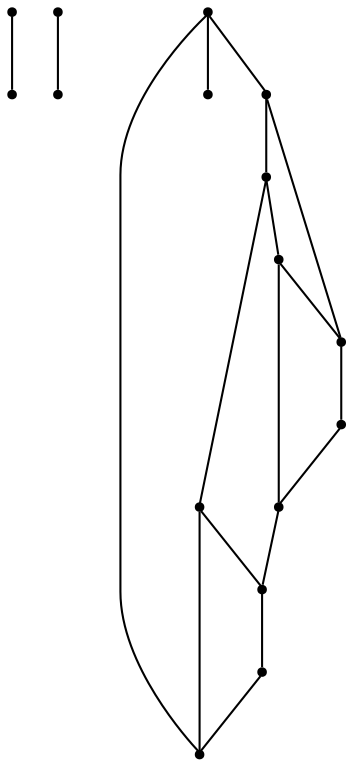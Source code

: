 graph {
  node [shape=point,comment="{\"directed\":false,\"doi\":\"10.1007/3-540-36151-0_23 \",\"figure\":\"2 (1)\"}"]

  v0 [pos="887.3750050862631,548.7395604451497"]
  v1 [pos="879.8749923706056,389.98966217041004"]
  v2 [pos="811.6250356038412,394.7394688924153"]
  v3 [pos="797.6250330607097,547.4896113077799"]
  v4 [pos="764.6250406901042,552.2396723429362"]
  v5 [pos="703.8750330607097,455.73952992757154"]
  v6 [pos="675.6250381469727,544.7394688924153"]
  v7 [pos="689.6250406901042,389.98966217041004"]
  v8 [pos="595.8750406901042,511.98952992757154"]
  v9 [pos="642.8750356038412,464.9896621704101"]
  v10 [pos="614.6250406901042,399.48952992757154"]
  v11 [pos="605.3750356038412,460.23960113525385"]
  v12 [pos="591.3750330607097,427.4896621704101"]
  v13 [pos="612.8749847412109,493.23952992757154"]
  v14 [pos="581.8750381469727,474.48952992757154"]
  v15 [pos="572.6250330607097,450.9894688924153"]

  v15 -- v12 [id="-2",pos="572.6250330607097,450.9894688924153 591.3750330607097,427.4896621704101 591.3750330607097,427.4896621704101 591.3750330607097,427.4896621704101"]
  v12 -- v10 [id="-3",pos="591.3750330607097,427.4896621704101 614.6250406901042,399.48952992757154 614.6250406901042,399.48952992757154 614.6250406901042,399.48952992757154"]
  v8 -- v14 [id="-8",pos="595.8750406901042,511.98952992757154 581.8750381469727,474.48952992757154 581.8750381469727,474.48952992757154 581.8750381469727,474.48952992757154"]
  v14 -- v15 [id="-9",pos="581.8750381469727,474.48952992757154 572.6250330607097,450.9894688924153 572.6250330607097,450.9894688924153 572.6250330607097,450.9894688924153"]
  v8 -- v13 [id="-14",pos="595.8750406901042,511.98952992757154 612.8749847412109,493.23952992757154 612.8749847412109,493.23952992757154 612.8749847412109,493.23952992757154"]
  v13 -- v9 [id="-15",pos="612.8749847412109,493.23952992757154 642.8750356038412,464.9896621704101 642.8750356038412,464.9896621704101 642.8750356038412,464.9896621704101"]
  v11 -- v14 [id="-16",pos="605.3750356038412,460.23960113525385 581.8750381469727,474.48952992757154 581.8750381469727,474.48952992757154 581.8750381469727,474.48952992757154"]
  v13 -- v11 [id="-17",pos="612.8749847412109,493.23952992757154 605.3750356038412,460.23960113525385 605.3750356038412,460.23960113525385 605.3750356038412,460.23960113525385"]
  v11 -- v12 [id="-18",pos="605.3750356038412,460.23960113525385 591.3750330607097,427.4896621704101 591.3750330607097,427.4896621704101 591.3750330607097,427.4896621704101"]
  v10 -- v7 [id="-19",pos="614.6250406901042,399.48952992757154 689.6250406901042,389.98966217041004 689.6250406901042,389.98966217041004 689.6250406901042,389.98966217041004"]
  v9 -- v10 [id="-22",pos="642.8750356038412,464.9896621704101 614.6250406901042,399.48952992757154 614.6250406901042,399.48952992757154 614.6250406901042,399.48952992757154"]
  v9 -- v5 [id="-23",pos="642.8750356038412,464.9896621704101 703.8750330607097,455.73952992757154 703.8750330607097,455.73952992757154 703.8750330607097,455.73952992757154"]
  v6 -- v8 [id="-27",pos="675.6250381469727,544.7394688924153 595.8750406901042,511.98952992757154 595.8750406901042,511.98952992757154 595.8750406901042,511.98952992757154"]
  v6 -- v4 [id="-28",pos="675.6250381469727,544.7394688924153 764.6250406901042,552.2396723429362 764.6250406901042,552.2396723429362 764.6250406901042,552.2396723429362"]
  v7 -- v5 [id="-31",pos="689.6250406901042,389.98966217041004 703.8750330607097,455.73952992757154 703.8750330607097,455.73952992757154 703.8750330607097,455.73952992757154"]
  v5 -- v6 [id="-35",pos="703.8750330607097,455.73952992757154 675.6250381469727,544.7394688924153 675.6250381469727,544.7394688924153 675.6250381469727,544.7394688924153"]
  v3 -- v0 [id="-73",pos="797.6250330607097,547.4896113077799 887.3750050862631,548.7395604451497 887.3750050862631,548.7395604451497 887.3750050862631,548.7395604451497"]
  v2 -- v1 [id="-76",pos="811.6250356038412,394.7394688924153 879.8749923706056,389.98966217041004 879.8749923706056,389.98966217041004 879.8749923706056,389.98966217041004"]
}